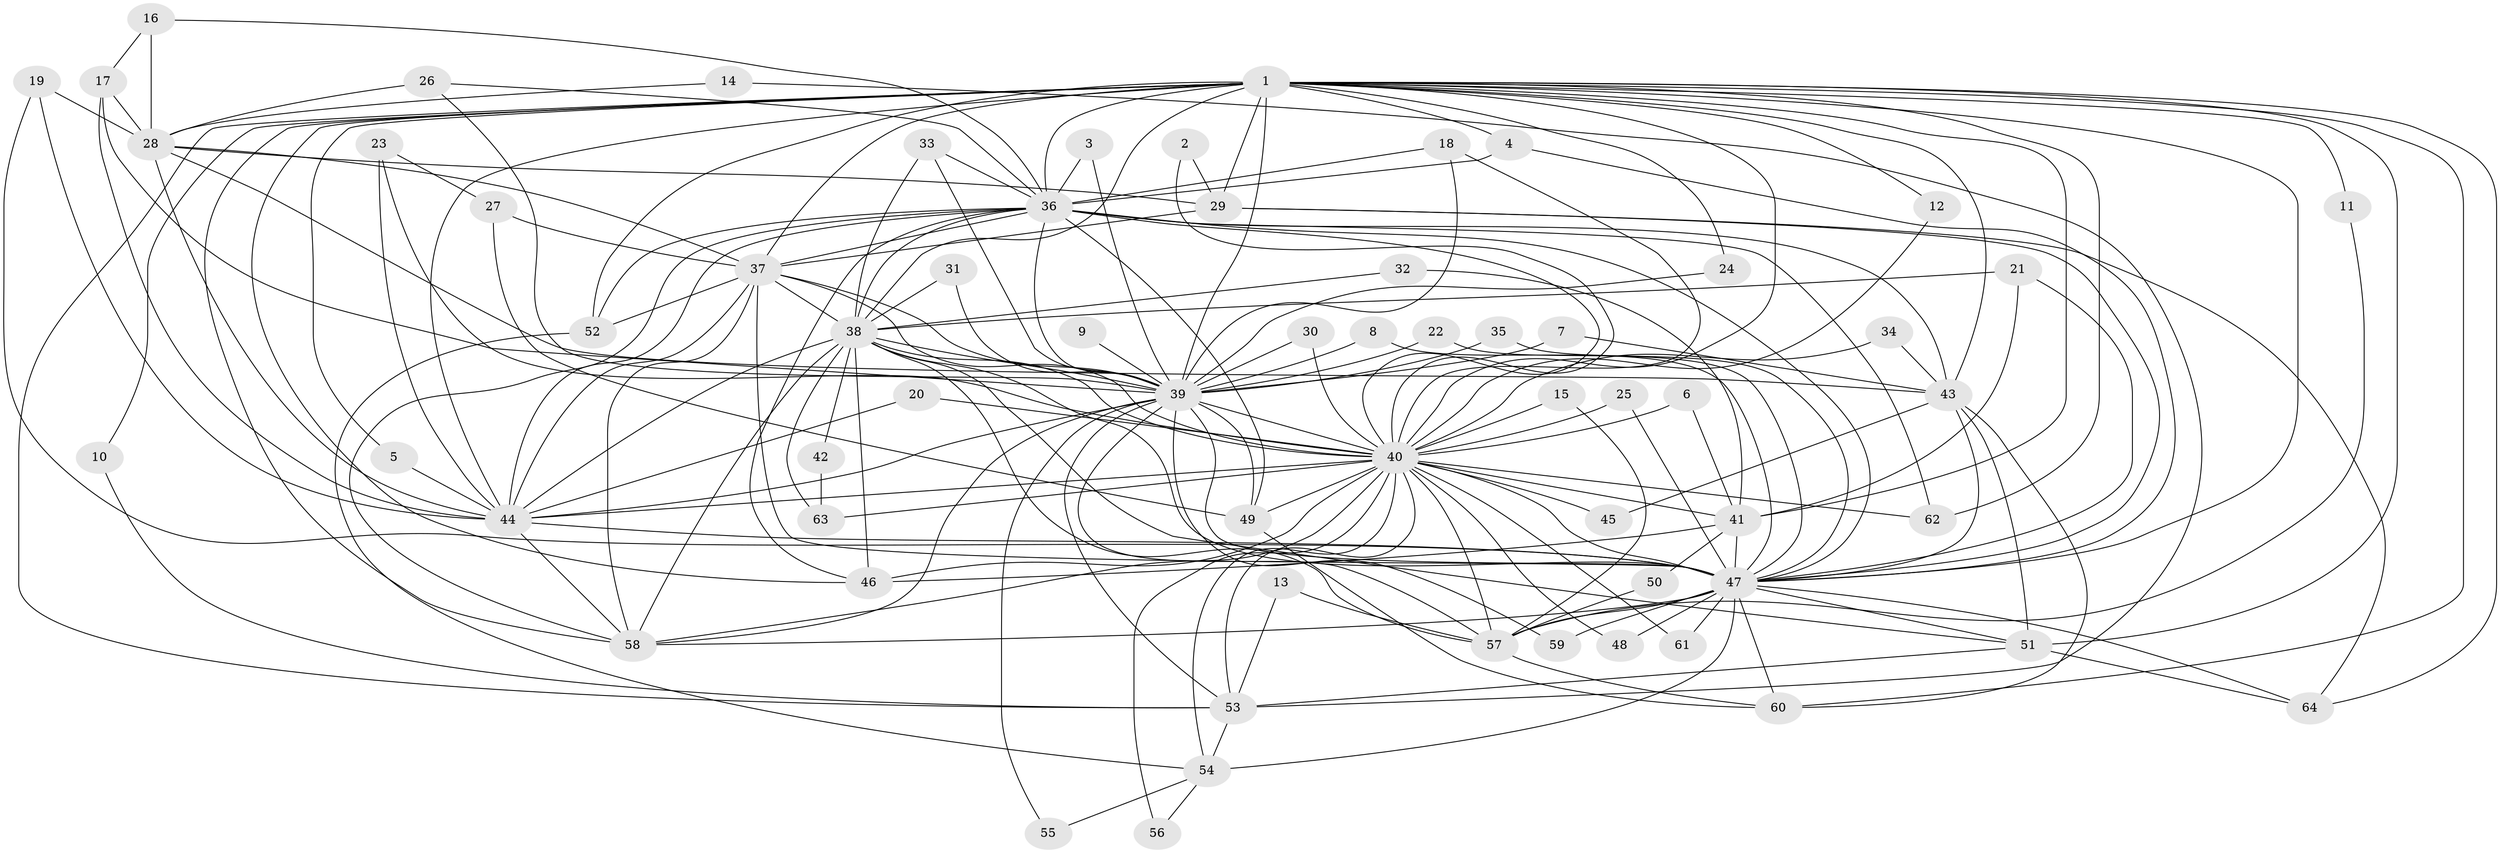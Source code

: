 // original degree distribution, {22: 0.015625, 17: 0.015625, 20: 0.0078125, 34: 0.0078125, 32: 0.0078125, 42: 0.0078125, 11: 0.0078125, 14: 0.0078125, 2: 0.5625, 3: 0.2109375, 4: 0.0703125, 10: 0.015625, 6: 0.03125, 5: 0.015625, 7: 0.0078125, 9: 0.0078125}
// Generated by graph-tools (version 1.1) at 2025/25/03/09/25 03:25:45]
// undirected, 64 vertices, 178 edges
graph export_dot {
graph [start="1"]
  node [color=gray90,style=filled];
  1;
  2;
  3;
  4;
  5;
  6;
  7;
  8;
  9;
  10;
  11;
  12;
  13;
  14;
  15;
  16;
  17;
  18;
  19;
  20;
  21;
  22;
  23;
  24;
  25;
  26;
  27;
  28;
  29;
  30;
  31;
  32;
  33;
  34;
  35;
  36;
  37;
  38;
  39;
  40;
  41;
  42;
  43;
  44;
  45;
  46;
  47;
  48;
  49;
  50;
  51;
  52;
  53;
  54;
  55;
  56;
  57;
  58;
  59;
  60;
  61;
  62;
  63;
  64;
  1 -- 4 [weight=1.0];
  1 -- 5 [weight=1.0];
  1 -- 10 [weight=1.0];
  1 -- 11 [weight=1.0];
  1 -- 12 [weight=1.0];
  1 -- 24 [weight=1.0];
  1 -- 29 [weight=1.0];
  1 -- 36 [weight=2.0];
  1 -- 37 [weight=2.0];
  1 -- 38 [weight=2.0];
  1 -- 39 [weight=2.0];
  1 -- 40 [weight=3.0];
  1 -- 41 [weight=1.0];
  1 -- 43 [weight=1.0];
  1 -- 44 [weight=2.0];
  1 -- 46 [weight=2.0];
  1 -- 47 [weight=3.0];
  1 -- 51 [weight=1.0];
  1 -- 52 [weight=2.0];
  1 -- 53 [weight=1.0];
  1 -- 58 [weight=2.0];
  1 -- 60 [weight=1.0];
  1 -- 62 [weight=2.0];
  1 -- 64 [weight=1.0];
  2 -- 29 [weight=1.0];
  2 -- 40 [weight=1.0];
  3 -- 36 [weight=1.0];
  3 -- 39 [weight=1.0];
  4 -- 36 [weight=1.0];
  4 -- 47 [weight=1.0];
  5 -- 44 [weight=1.0];
  6 -- 40 [weight=1.0];
  6 -- 41 [weight=1.0];
  7 -- 39 [weight=1.0];
  7 -- 43 [weight=1.0];
  8 -- 39 [weight=1.0];
  8 -- 47 [weight=1.0];
  9 -- 39 [weight=1.0];
  10 -- 53 [weight=1.0];
  11 -- 57 [weight=1.0];
  12 -- 40 [weight=1.0];
  13 -- 53 [weight=1.0];
  13 -- 57 [weight=1.0];
  14 -- 28 [weight=1.0];
  14 -- 53 [weight=1.0];
  15 -- 40 [weight=1.0];
  15 -- 57 [weight=1.0];
  16 -- 17 [weight=1.0];
  16 -- 28 [weight=1.0];
  16 -- 36 [weight=1.0];
  17 -- 28 [weight=1.0];
  17 -- 39 [weight=1.0];
  17 -- 44 [weight=1.0];
  18 -- 36 [weight=1.0];
  18 -- 39 [weight=1.0];
  18 -- 40 [weight=1.0];
  19 -- 28 [weight=1.0];
  19 -- 44 [weight=1.0];
  19 -- 47 [weight=1.0];
  20 -- 40 [weight=1.0];
  20 -- 44 [weight=1.0];
  21 -- 38 [weight=1.0];
  21 -- 41 [weight=1.0];
  21 -- 47 [weight=1.0];
  22 -- 39 [weight=1.0];
  22 -- 47 [weight=1.0];
  23 -- 27 [weight=1.0];
  23 -- 40 [weight=1.0];
  23 -- 44 [weight=1.0];
  24 -- 39 [weight=1.0];
  25 -- 40 [weight=2.0];
  25 -- 47 [weight=1.0];
  26 -- 28 [weight=1.0];
  26 -- 36 [weight=1.0];
  26 -- 39 [weight=1.0];
  27 -- 37 [weight=1.0];
  27 -- 49 [weight=1.0];
  28 -- 29 [weight=1.0];
  28 -- 37 [weight=1.0];
  28 -- 43 [weight=1.0];
  28 -- 44 [weight=1.0];
  29 -- 37 [weight=1.0];
  29 -- 47 [weight=2.0];
  29 -- 64 [weight=1.0];
  30 -- 39 [weight=1.0];
  30 -- 40 [weight=1.0];
  31 -- 38 [weight=1.0];
  31 -- 39 [weight=1.0];
  32 -- 38 [weight=1.0];
  32 -- 41 [weight=1.0];
  33 -- 36 [weight=1.0];
  33 -- 38 [weight=1.0];
  33 -- 39 [weight=2.0];
  34 -- 40 [weight=1.0];
  34 -- 43 [weight=1.0];
  35 -- 39 [weight=1.0];
  35 -- 47 [weight=1.0];
  36 -- 37 [weight=1.0];
  36 -- 38 [weight=1.0];
  36 -- 39 [weight=1.0];
  36 -- 40 [weight=2.0];
  36 -- 43 [weight=2.0];
  36 -- 44 [weight=2.0];
  36 -- 46 [weight=1.0];
  36 -- 47 [weight=2.0];
  36 -- 49 [weight=1.0];
  36 -- 52 [weight=1.0];
  36 -- 58 [weight=1.0];
  36 -- 62 [weight=1.0];
  37 -- 38 [weight=1.0];
  37 -- 39 [weight=2.0];
  37 -- 40 [weight=1.0];
  37 -- 44 [weight=1.0];
  37 -- 47 [weight=1.0];
  37 -- 52 [weight=1.0];
  37 -- 58 [weight=1.0];
  38 -- 39 [weight=1.0];
  38 -- 40 [weight=1.0];
  38 -- 42 [weight=1.0];
  38 -- 44 [weight=1.0];
  38 -- 46 [weight=1.0];
  38 -- 47 [weight=1.0];
  38 -- 51 [weight=1.0];
  38 -- 57 [weight=1.0];
  38 -- 58 [weight=2.0];
  38 -- 63 [weight=2.0];
  39 -- 40 [weight=3.0];
  39 -- 44 [weight=1.0];
  39 -- 47 [weight=2.0];
  39 -- 49 [weight=1.0];
  39 -- 53 [weight=1.0];
  39 -- 55 [weight=1.0];
  39 -- 57 [weight=1.0];
  39 -- 58 [weight=2.0];
  39 -- 59 [weight=1.0];
  40 -- 41 [weight=2.0];
  40 -- 44 [weight=1.0];
  40 -- 45 [weight=1.0];
  40 -- 46 [weight=2.0];
  40 -- 47 [weight=1.0];
  40 -- 48 [weight=1.0];
  40 -- 49 [weight=2.0];
  40 -- 53 [weight=2.0];
  40 -- 54 [weight=1.0];
  40 -- 56 [weight=1.0];
  40 -- 57 [weight=1.0];
  40 -- 58 [weight=1.0];
  40 -- 61 [weight=1.0];
  40 -- 62 [weight=1.0];
  40 -- 63 [weight=2.0];
  41 -- 46 [weight=1.0];
  41 -- 47 [weight=1.0];
  41 -- 50 [weight=1.0];
  42 -- 63 [weight=1.0];
  43 -- 45 [weight=1.0];
  43 -- 47 [weight=1.0];
  43 -- 51 [weight=1.0];
  43 -- 60 [weight=1.0];
  44 -- 47 [weight=1.0];
  44 -- 58 [weight=2.0];
  47 -- 48 [weight=1.0];
  47 -- 51 [weight=1.0];
  47 -- 54 [weight=3.0];
  47 -- 57 [weight=2.0];
  47 -- 58 [weight=1.0];
  47 -- 59 [weight=1.0];
  47 -- 60 [weight=1.0];
  47 -- 61 [weight=1.0];
  47 -- 64 [weight=1.0];
  49 -- 60 [weight=1.0];
  50 -- 57 [weight=1.0];
  51 -- 53 [weight=1.0];
  51 -- 64 [weight=1.0];
  52 -- 54 [weight=1.0];
  53 -- 54 [weight=1.0];
  54 -- 55 [weight=1.0];
  54 -- 56 [weight=1.0];
  57 -- 60 [weight=1.0];
}
